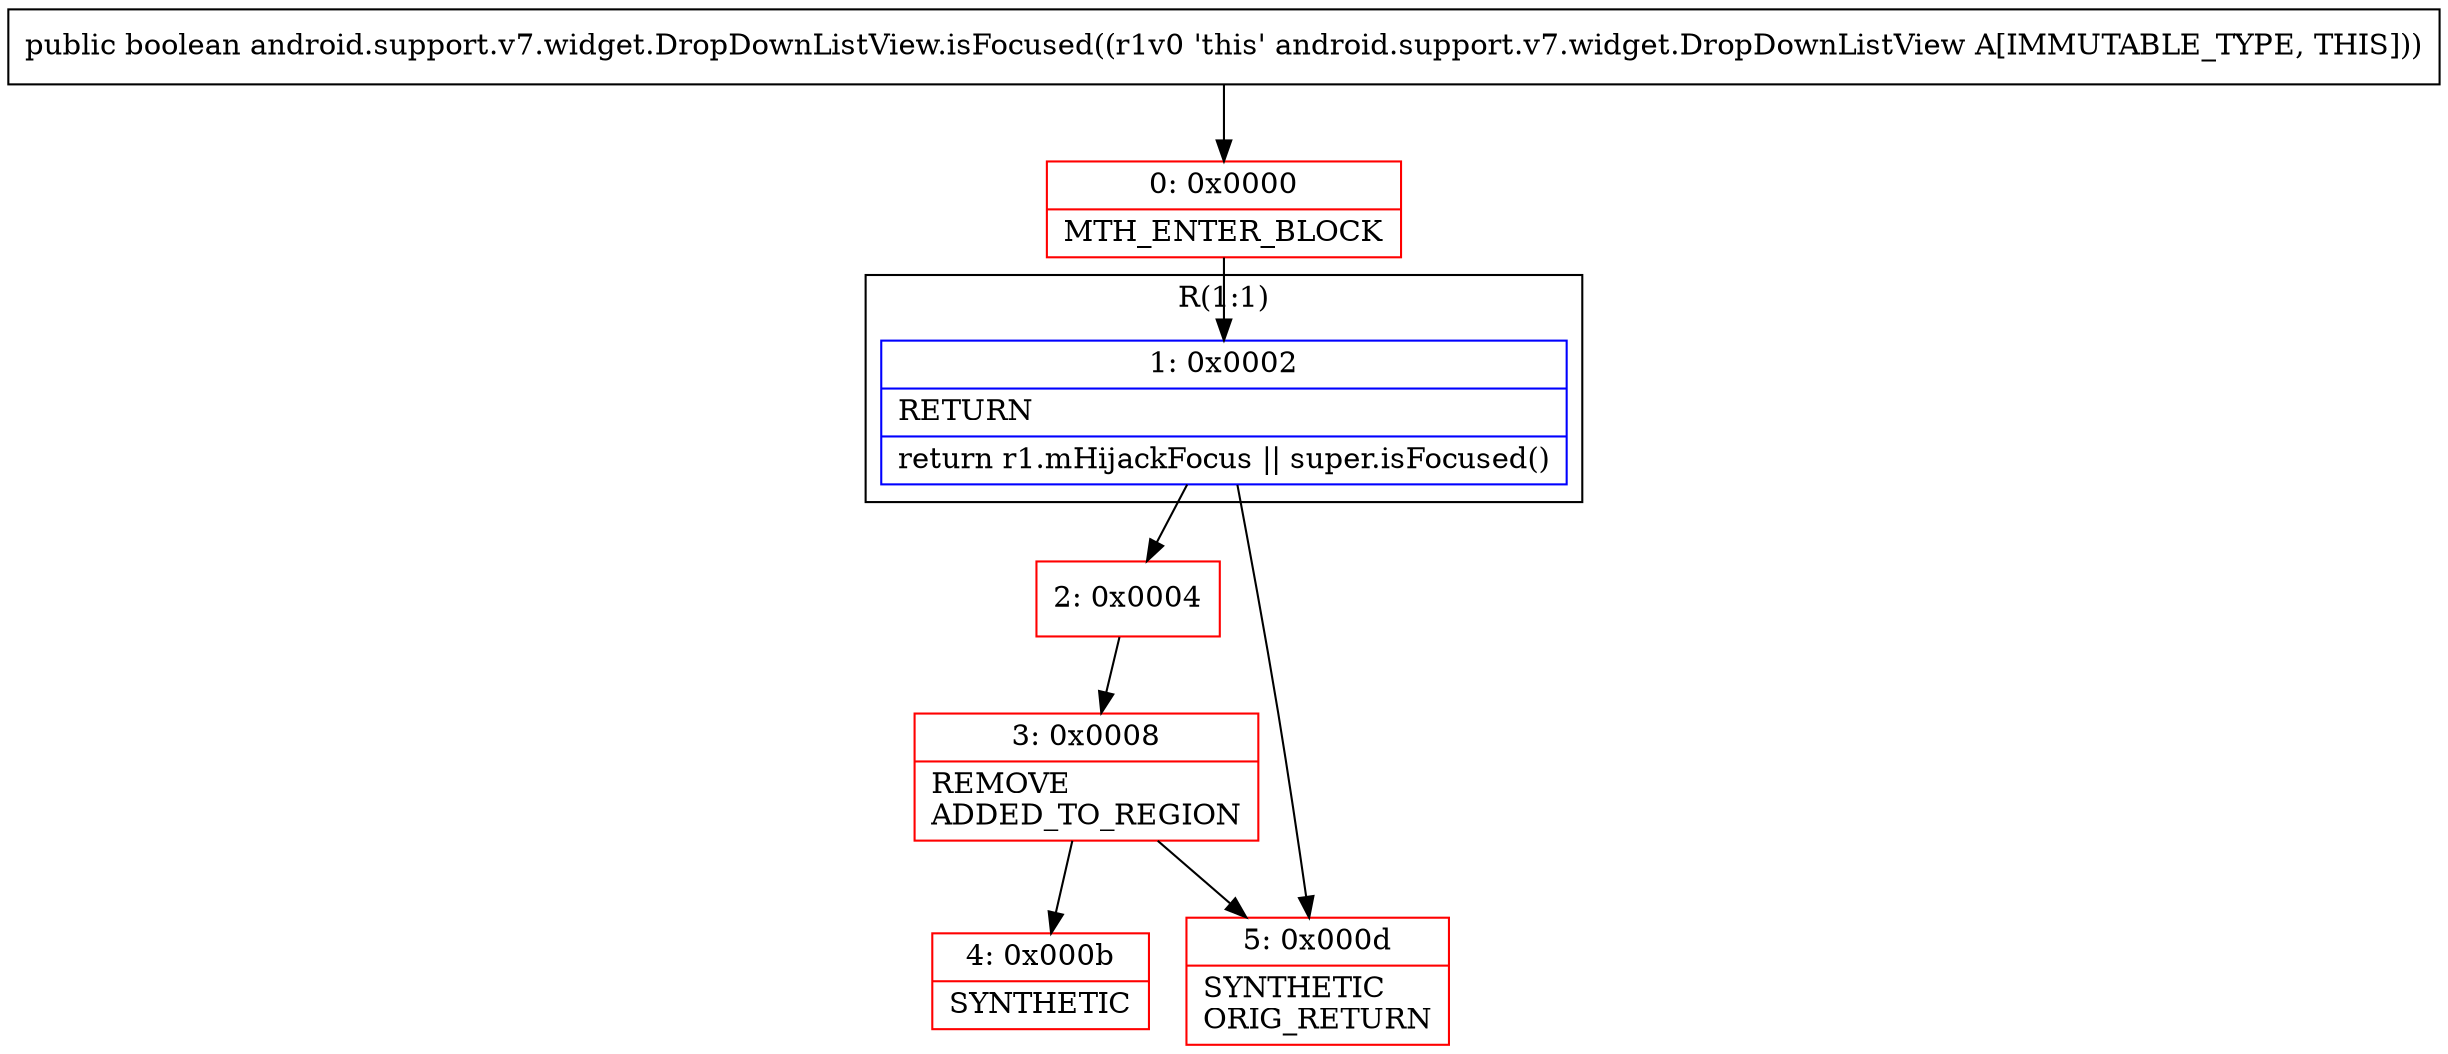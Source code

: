digraph "CFG forandroid.support.v7.widget.DropDownListView.isFocused()Z" {
subgraph cluster_Region_703359626 {
label = "R(1:1)";
node [shape=record,color=blue];
Node_1 [shape=record,label="{1\:\ 0x0002|RETURN\l|return r1.mHijackFocus \|\| super.isFocused()\l}"];
}
Node_0 [shape=record,color=red,label="{0\:\ 0x0000|MTH_ENTER_BLOCK\l}"];
Node_2 [shape=record,color=red,label="{2\:\ 0x0004}"];
Node_3 [shape=record,color=red,label="{3\:\ 0x0008|REMOVE\lADDED_TO_REGION\l}"];
Node_4 [shape=record,color=red,label="{4\:\ 0x000b|SYNTHETIC\l}"];
Node_5 [shape=record,color=red,label="{5\:\ 0x000d|SYNTHETIC\lORIG_RETURN\l}"];
MethodNode[shape=record,label="{public boolean android.support.v7.widget.DropDownListView.isFocused((r1v0 'this' android.support.v7.widget.DropDownListView A[IMMUTABLE_TYPE, THIS])) }"];
MethodNode -> Node_0;
Node_1 -> Node_2;
Node_1 -> Node_5;
Node_0 -> Node_1;
Node_2 -> Node_3;
Node_3 -> Node_4;
Node_3 -> Node_5;
}

